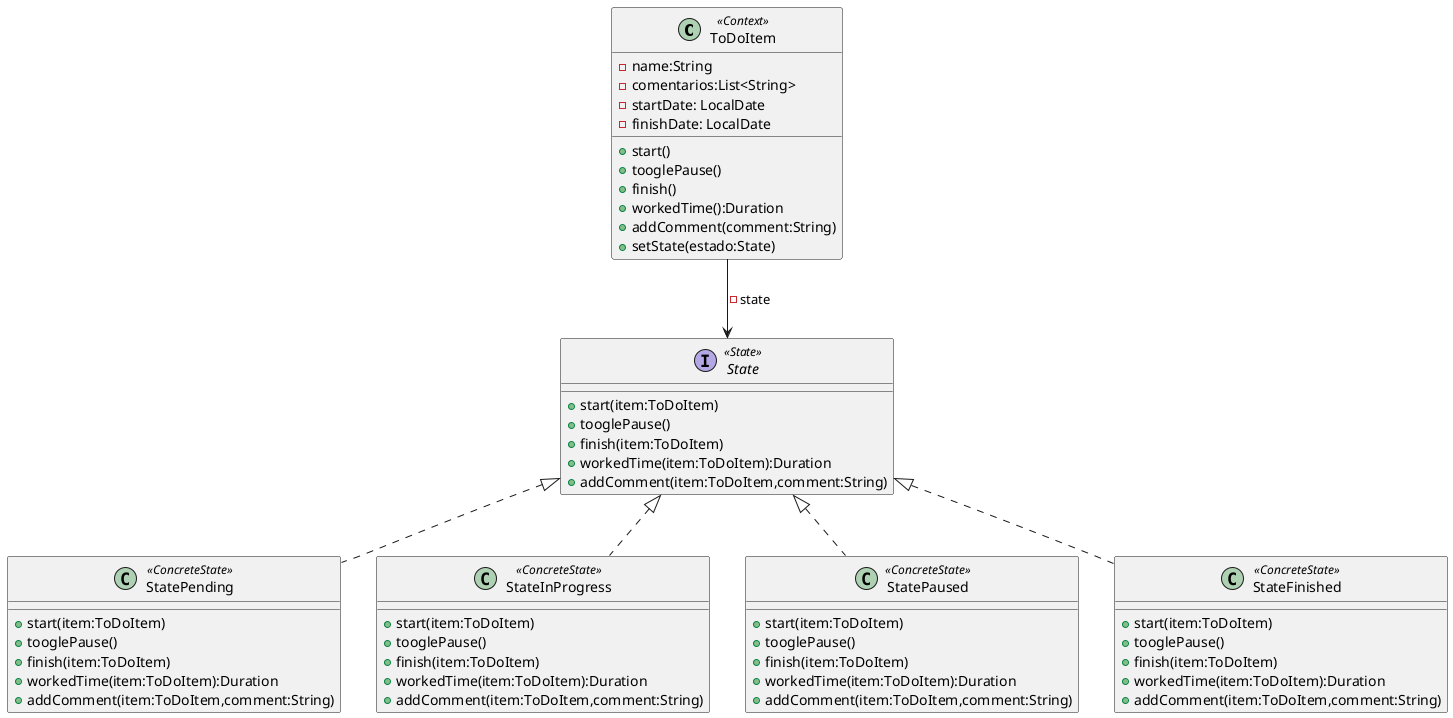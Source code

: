 @startuml
class ToDoItem << Context >>{
-name:String
-comentarios:List<String>
-startDate: LocalDate
-finishDate: LocalDate
+start()
+tooglePause()
+finish()
+workedTime():Duration
+addComment(comment:String)
+setState(estado:State)
}
ToDoItem --> State : -state
interface State << State >>{
+start(item:ToDoItem)
+tooglePause()
+finish(item:ToDoItem)
+workedTime(item:ToDoItem):Duration
+addComment(item:ToDoItem,comment:String)
}

class StatePending << ConcreteState >> implements State{
+start(item:ToDoItem)
+tooglePause()
+finish(item:ToDoItem)
+workedTime(item:ToDoItem):Duration
+addComment(item:ToDoItem,comment:String)
}

class StateInProgress << ConcreteState >> implements State{
+start(item:ToDoItem)
+tooglePause()
+finish(item:ToDoItem)
+workedTime(item:ToDoItem):Duration
+addComment(item:ToDoItem,comment:String)
}

class StatePaused << ConcreteState >> implements State {
+start(item:ToDoItem)
+tooglePause()
+finish(item:ToDoItem)
+workedTime(item:ToDoItem):Duration
+addComment(item:ToDoItem,comment:String)
}

class StateFinished << ConcreteState >> implements State{
+start(item:ToDoItem)
+tooglePause()
+finish(item:ToDoItem)
+workedTime(item:ToDoItem):Duration
+addComment(item:ToDoItem,comment:String)
}
@enduml